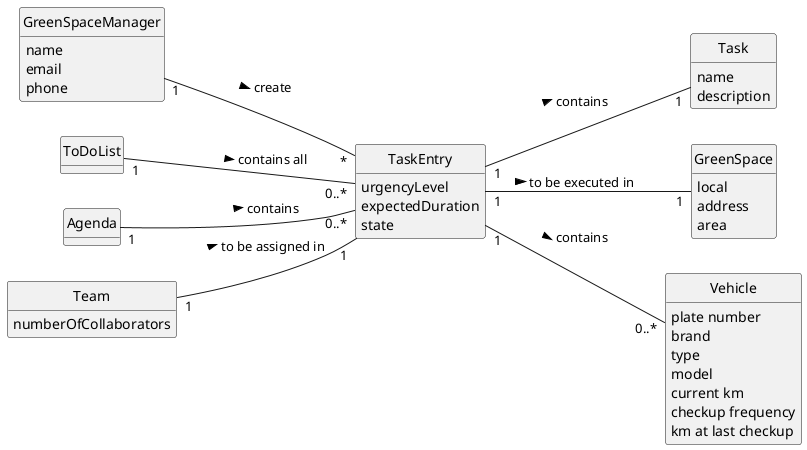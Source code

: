 @startuml
skinparam monochrome true
skinparam packageStyle rectangle
skinparam shadowing false

left to right direction

skinparam classAttributeIconSize 0

hide circle
hide methods


class GreenSpaceManager{
    name
    email
    phone
}

class ToDoList {
}

class Task {
    name
    description
}

class TaskEntry{
    urgencyLevel
    expectedDuration
    state
}

class Agenda{
}

class Team {
    numberOfCollaborators
}

class GreenSpace{
    local
    address
    area
}

class Vehicle {
    plate number
    brand
    type
    model
    current km
    checkup frequency
    km at last checkup
}

"GreenSpaceManager" "1" -- "*" "TaskEntry" :  create >
TaskEntry "1"--"1" Task : contains >
TaskEntry "1"--"1" GreenSpace : to be executed in >
Team "1"--"1" TaskEntry : to be assigned in >
Agenda "1"--"0..*" TaskEntry : contains >
ToDoList "1"--"0..*" TaskEntry : contains all >
TaskEntry "1"--"0..*" Vehicle : contains >

@enduml